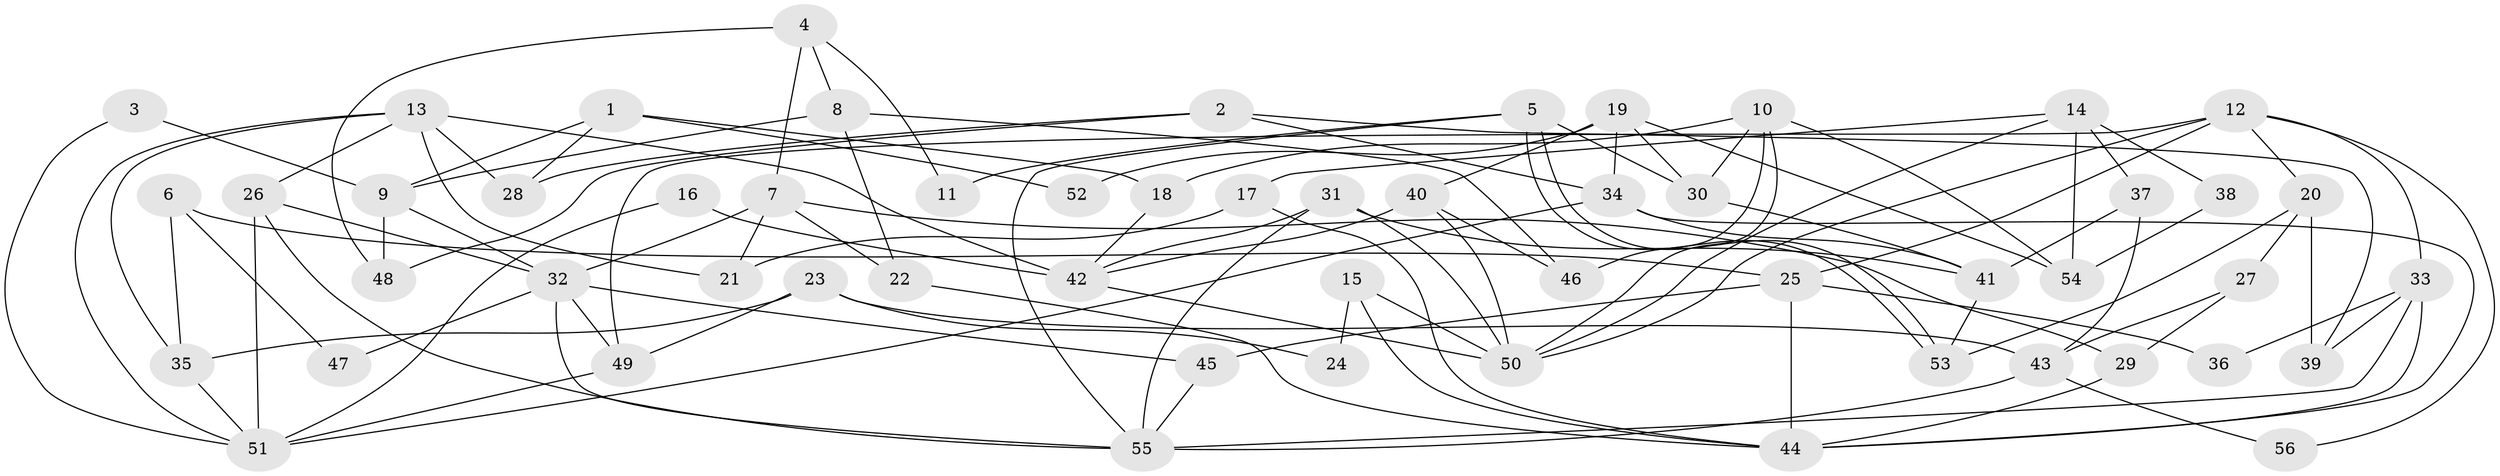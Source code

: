 // Generated by graph-tools (version 1.1) at 2025/14/03/09/25 04:14:53]
// undirected, 56 vertices, 112 edges
graph export_dot {
graph [start="1"]
  node [color=gray90,style=filled];
  1;
  2;
  3;
  4;
  5;
  6;
  7;
  8;
  9;
  10;
  11;
  12;
  13;
  14;
  15;
  16;
  17;
  18;
  19;
  20;
  21;
  22;
  23;
  24;
  25;
  26;
  27;
  28;
  29;
  30;
  31;
  32;
  33;
  34;
  35;
  36;
  37;
  38;
  39;
  40;
  41;
  42;
  43;
  44;
  45;
  46;
  47;
  48;
  49;
  50;
  51;
  52;
  53;
  54;
  55;
  56;
  1 -- 9;
  1 -- 28;
  1 -- 18;
  1 -- 52;
  2 -- 48;
  2 -- 34;
  2 -- 28;
  2 -- 39;
  3 -- 9;
  3 -- 51;
  4 -- 8;
  4 -- 7;
  4 -- 11;
  4 -- 48;
  5 -- 55;
  5 -- 53;
  5 -- 53;
  5 -- 11;
  5 -- 30;
  6 -- 25;
  6 -- 35;
  6 -- 47;
  7 -- 21;
  7 -- 29;
  7 -- 22;
  7 -- 32;
  8 -- 22;
  8 -- 46;
  8 -- 9;
  9 -- 32;
  9 -- 48;
  10 -- 18;
  10 -- 50;
  10 -- 30;
  10 -- 46;
  10 -- 54;
  12 -- 50;
  12 -- 20;
  12 -- 25;
  12 -- 33;
  12 -- 49;
  12 -- 56;
  13 -- 51;
  13 -- 42;
  13 -- 21;
  13 -- 26;
  13 -- 28;
  13 -- 35;
  14 -- 37;
  14 -- 54;
  14 -- 17;
  14 -- 38;
  14 -- 50;
  15 -- 50;
  15 -- 44;
  15 -- 24;
  16 -- 42;
  16 -- 51;
  17 -- 44;
  17 -- 21;
  18 -- 42;
  19 -- 30;
  19 -- 34;
  19 -- 40;
  19 -- 52;
  19 -- 54;
  20 -- 39;
  20 -- 53;
  20 -- 27;
  22 -- 44;
  23 -- 49;
  23 -- 35;
  23 -- 24;
  23 -- 43;
  25 -- 45;
  25 -- 36;
  25 -- 44;
  26 -- 55;
  26 -- 32;
  26 -- 51;
  27 -- 43;
  27 -- 29;
  29 -- 44;
  30 -- 41;
  31 -- 50;
  31 -- 41;
  31 -- 42;
  31 -- 55;
  32 -- 45;
  32 -- 47;
  32 -- 49;
  32 -- 55;
  33 -- 55;
  33 -- 36;
  33 -- 39;
  33 -- 44;
  34 -- 44;
  34 -- 51;
  34 -- 41;
  35 -- 51;
  37 -- 43;
  37 -- 41;
  38 -- 54;
  40 -- 50;
  40 -- 42;
  40 -- 46;
  41 -- 53;
  42 -- 50;
  43 -- 55;
  43 -- 56;
  45 -- 55;
  49 -- 51;
}

